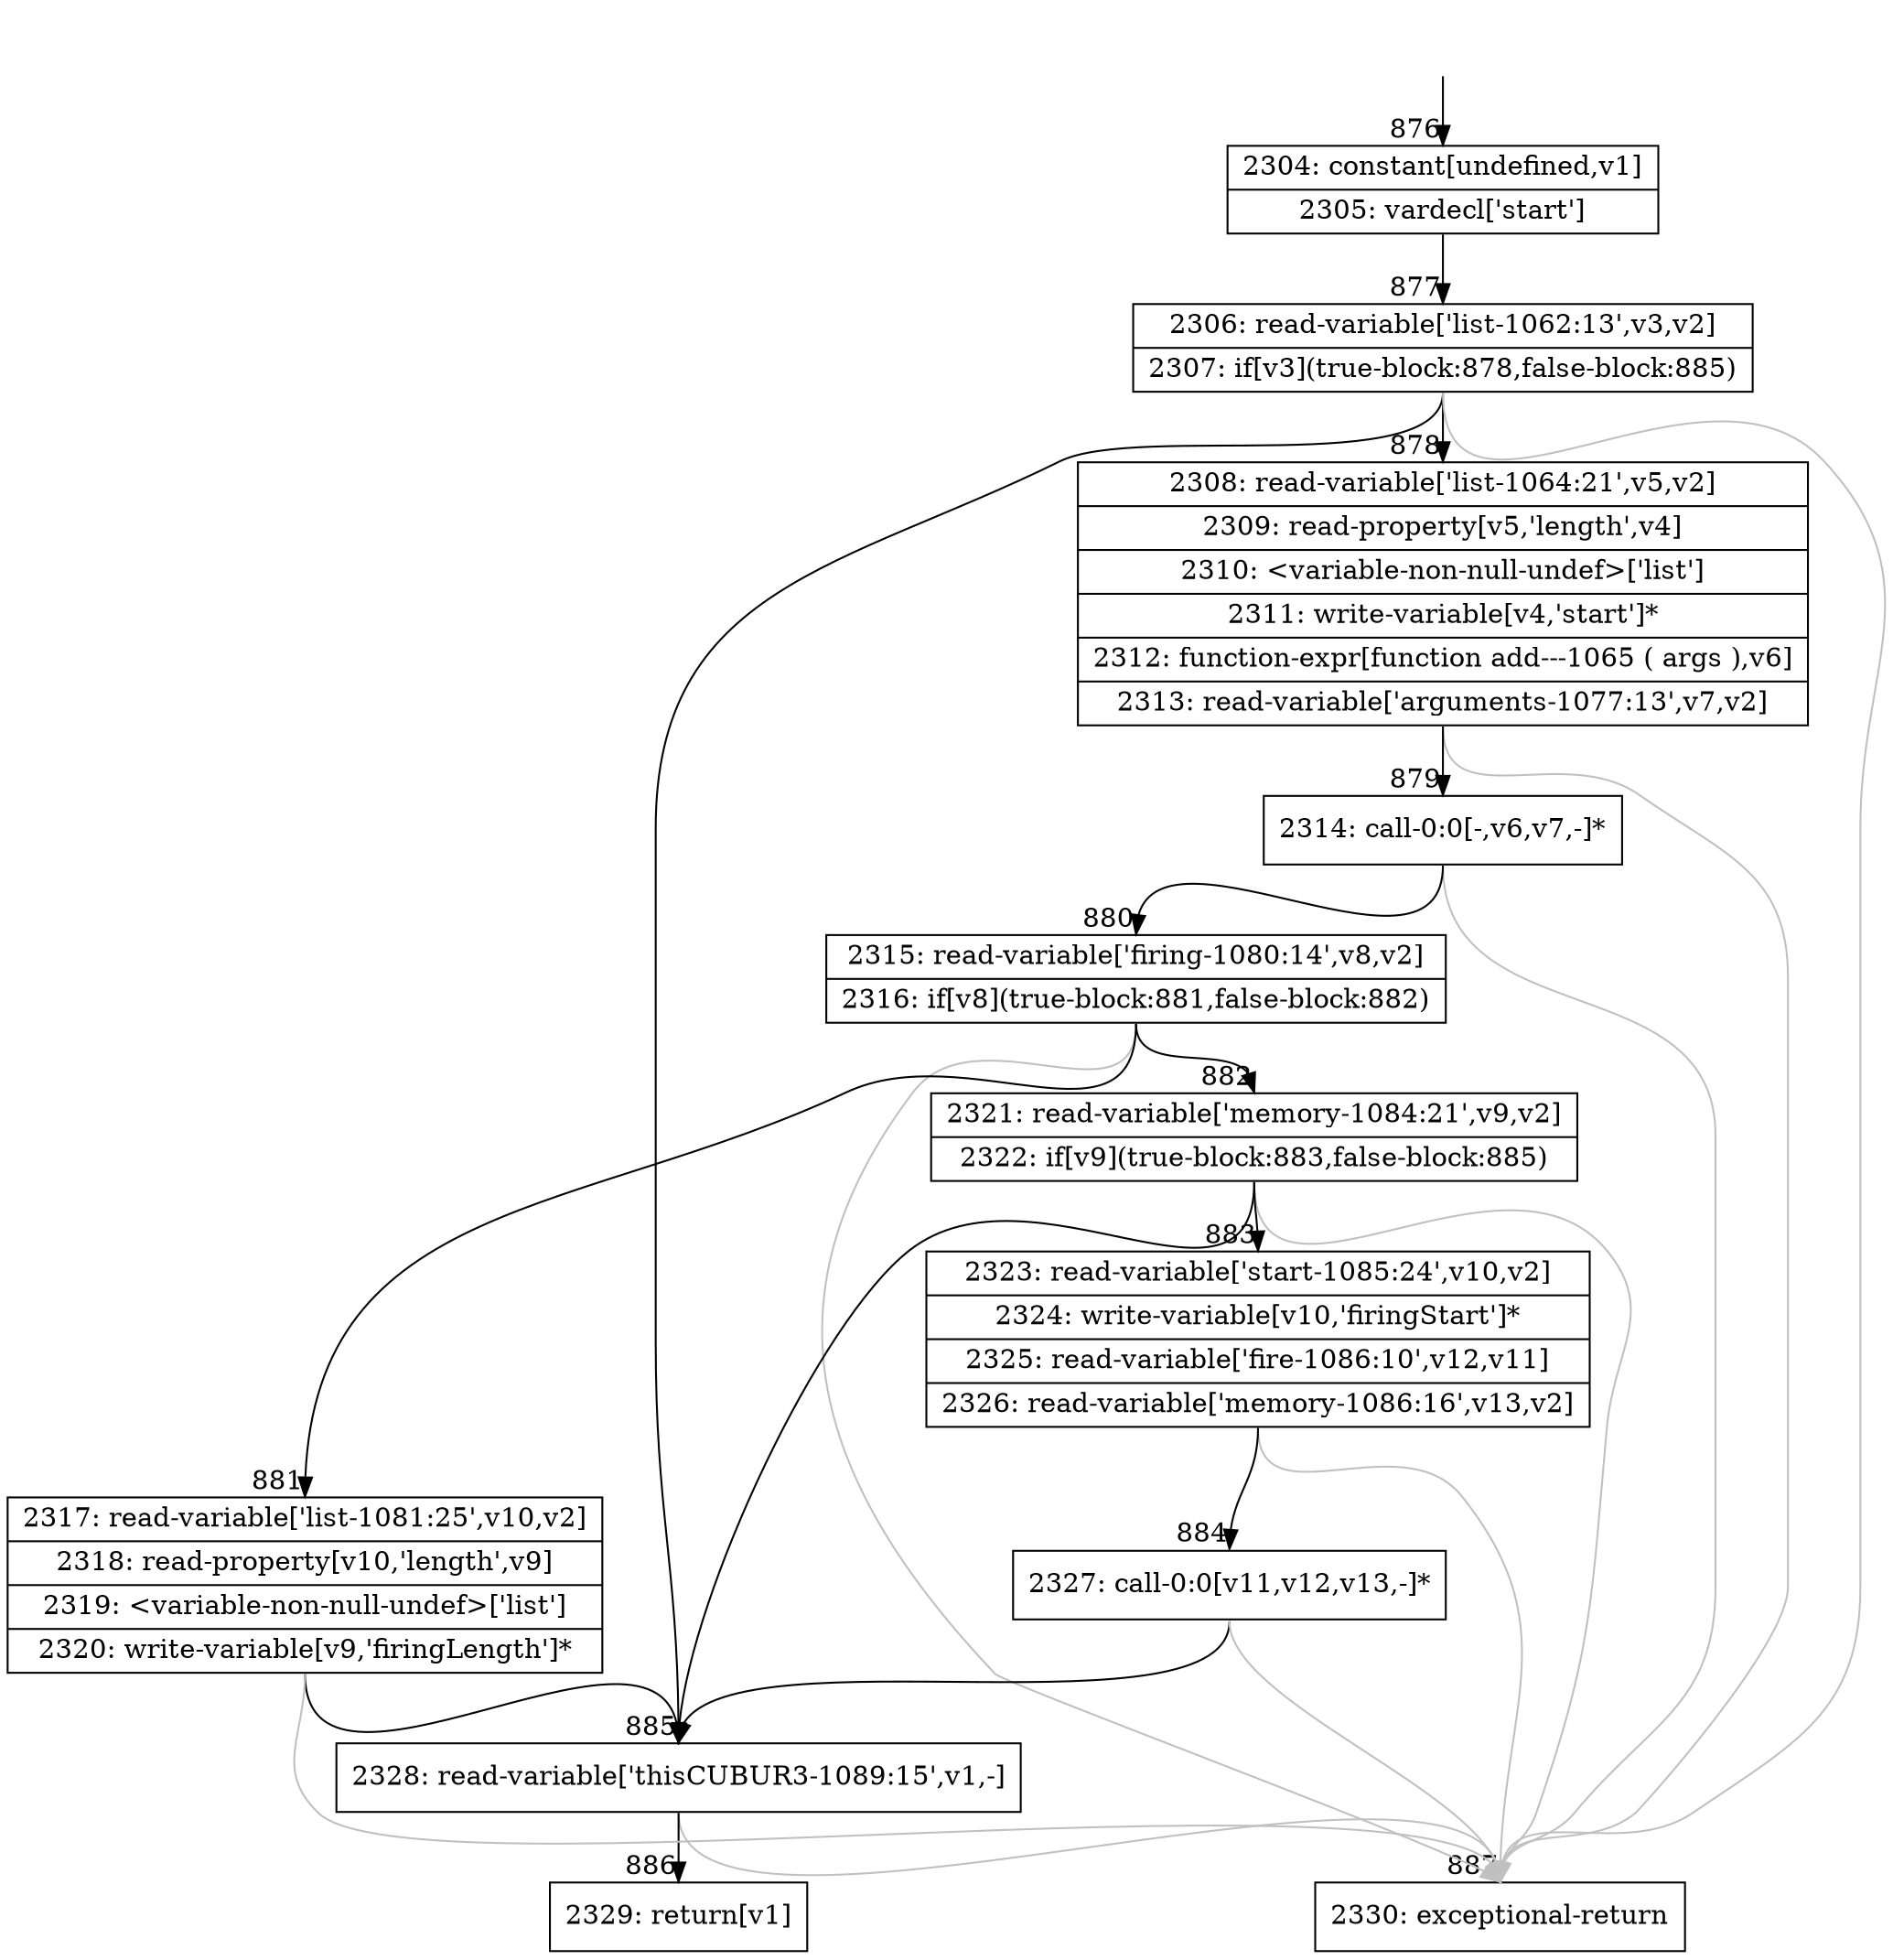 digraph {
rankdir="TD"
BB_entry61[shape=none,label=""];
BB_entry61 -> BB876 [tailport=s, headport=n, headlabel="    876"]
BB876 [shape=record label="{2304: constant[undefined,v1]|2305: vardecl['start']}" ] 
BB876 -> BB877 [tailport=s, headport=n, headlabel="      877"]
BB877 [shape=record label="{2306: read-variable['list-1062:13',v3,v2]|2307: if[v3](true-block:878,false-block:885)}" ] 
BB877 -> BB878 [tailport=s, headport=n, headlabel="      878"]
BB877 -> BB885 [tailport=s, headport=n, headlabel="      885"]
BB877 -> BB887 [tailport=s, headport=n, color=gray, headlabel="      887"]
BB878 [shape=record label="{2308: read-variable['list-1064:21',v5,v2]|2309: read-property[v5,'length',v4]|2310: \<variable-non-null-undef\>['list']|2311: write-variable[v4,'start']*|2312: function-expr[function add---1065 ( args ),v6]|2313: read-variable['arguments-1077:13',v7,v2]}" ] 
BB878 -> BB879 [tailport=s, headport=n, headlabel="      879"]
BB878 -> BB887 [tailport=s, headport=n, color=gray]
BB879 [shape=record label="{2314: call-0:0[-,v6,v7,-]*}" ] 
BB879 -> BB880 [tailport=s, headport=n, headlabel="      880"]
BB879 -> BB887 [tailport=s, headport=n, color=gray]
BB880 [shape=record label="{2315: read-variable['firing-1080:14',v8,v2]|2316: if[v8](true-block:881,false-block:882)}" ] 
BB880 -> BB881 [tailport=s, headport=n, headlabel="      881"]
BB880 -> BB882 [tailport=s, headport=n, headlabel="      882"]
BB880 -> BB887 [tailport=s, headport=n, color=gray]
BB881 [shape=record label="{2317: read-variable['list-1081:25',v10,v2]|2318: read-property[v10,'length',v9]|2319: \<variable-non-null-undef\>['list']|2320: write-variable[v9,'firingLength']*}" ] 
BB881 -> BB885 [tailport=s, headport=n]
BB881 -> BB887 [tailport=s, headport=n, color=gray]
BB882 [shape=record label="{2321: read-variable['memory-1084:21',v9,v2]|2322: if[v9](true-block:883,false-block:885)}" ] 
BB882 -> BB883 [tailport=s, headport=n, headlabel="      883"]
BB882 -> BB885 [tailport=s, headport=n]
BB882 -> BB887 [tailport=s, headport=n, color=gray]
BB883 [shape=record label="{2323: read-variable['start-1085:24',v10,v2]|2324: write-variable[v10,'firingStart']*|2325: read-variable['fire-1086:10',v12,v11]|2326: read-variable['memory-1086:16',v13,v2]}" ] 
BB883 -> BB884 [tailport=s, headport=n, headlabel="      884"]
BB883 -> BB887 [tailport=s, headport=n, color=gray]
BB884 [shape=record label="{2327: call-0:0[v11,v12,v13,-]*}" ] 
BB884 -> BB885 [tailport=s, headport=n]
BB884 -> BB887 [tailport=s, headport=n, color=gray]
BB885 [shape=record label="{2328: read-variable['thisCUBUR3-1089:15',v1,-]}" ] 
BB885 -> BB886 [tailport=s, headport=n, headlabel="      886"]
BB885 -> BB887 [tailport=s, headport=n, color=gray]
BB886 [shape=record label="{2329: return[v1]}" ] 
BB887 [shape=record label="{2330: exceptional-return}" ] 
}

